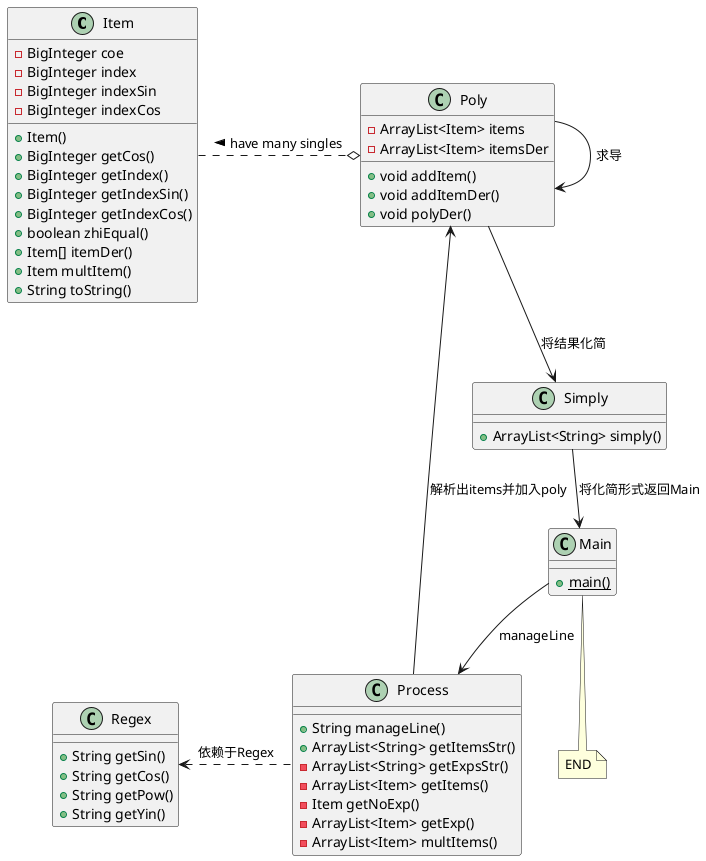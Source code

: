 @startuml
'https://plantuml.com/class-diagram

class Item
class Main
class Poly
class Process
class Regex
class Simply
Main --> Process : manageLine
Process --> Poly : 解析出items并加入poly
Regex <.right. Process : 依赖于Regex
Poly o.left. Item : have many singles >
Poly --> Poly : 求导
Poly --> Simply : 将结果化简
Simply --> Main : 将化简形式返回Main
note "END" as N1
Main .. N1






class Item{
    -BigInteger coe
    -BigInteger index
    -BigInteger indexSin
    -BigInteger indexCos
    +Item()
    +BigInteger getCos()
    +BigInteger getIndex()
    +BigInteger getIndexSin()
    +BigInteger getIndexCos()
    +boolean zhiEqual()
    +Item[] itemDer()
    +Item multItem()
    +String toString()
}
class Main{
    +{static}main()
}
class Poly{
    -ArrayList<Item> items
    -ArrayList<Item> itemsDer
    +void addItem()
    +void addItemDer()
    +void polyDer()
}
class Process{
    +String manageLine()
    +ArrayList<String> getItemsStr()
    -ArrayList<String> getExpsStr()
    -ArrayList<Item> getItems()
    -Item getNoExp()
    -ArrayList<Item> getExp()
    -ArrayList<Item> multItems()
}
class Regex{
    +String getSin()
    +String getCos()
    +String getPow()
    +String getYin()
}
class Simply{
    +ArrayList<String> simply()

}
@enduml